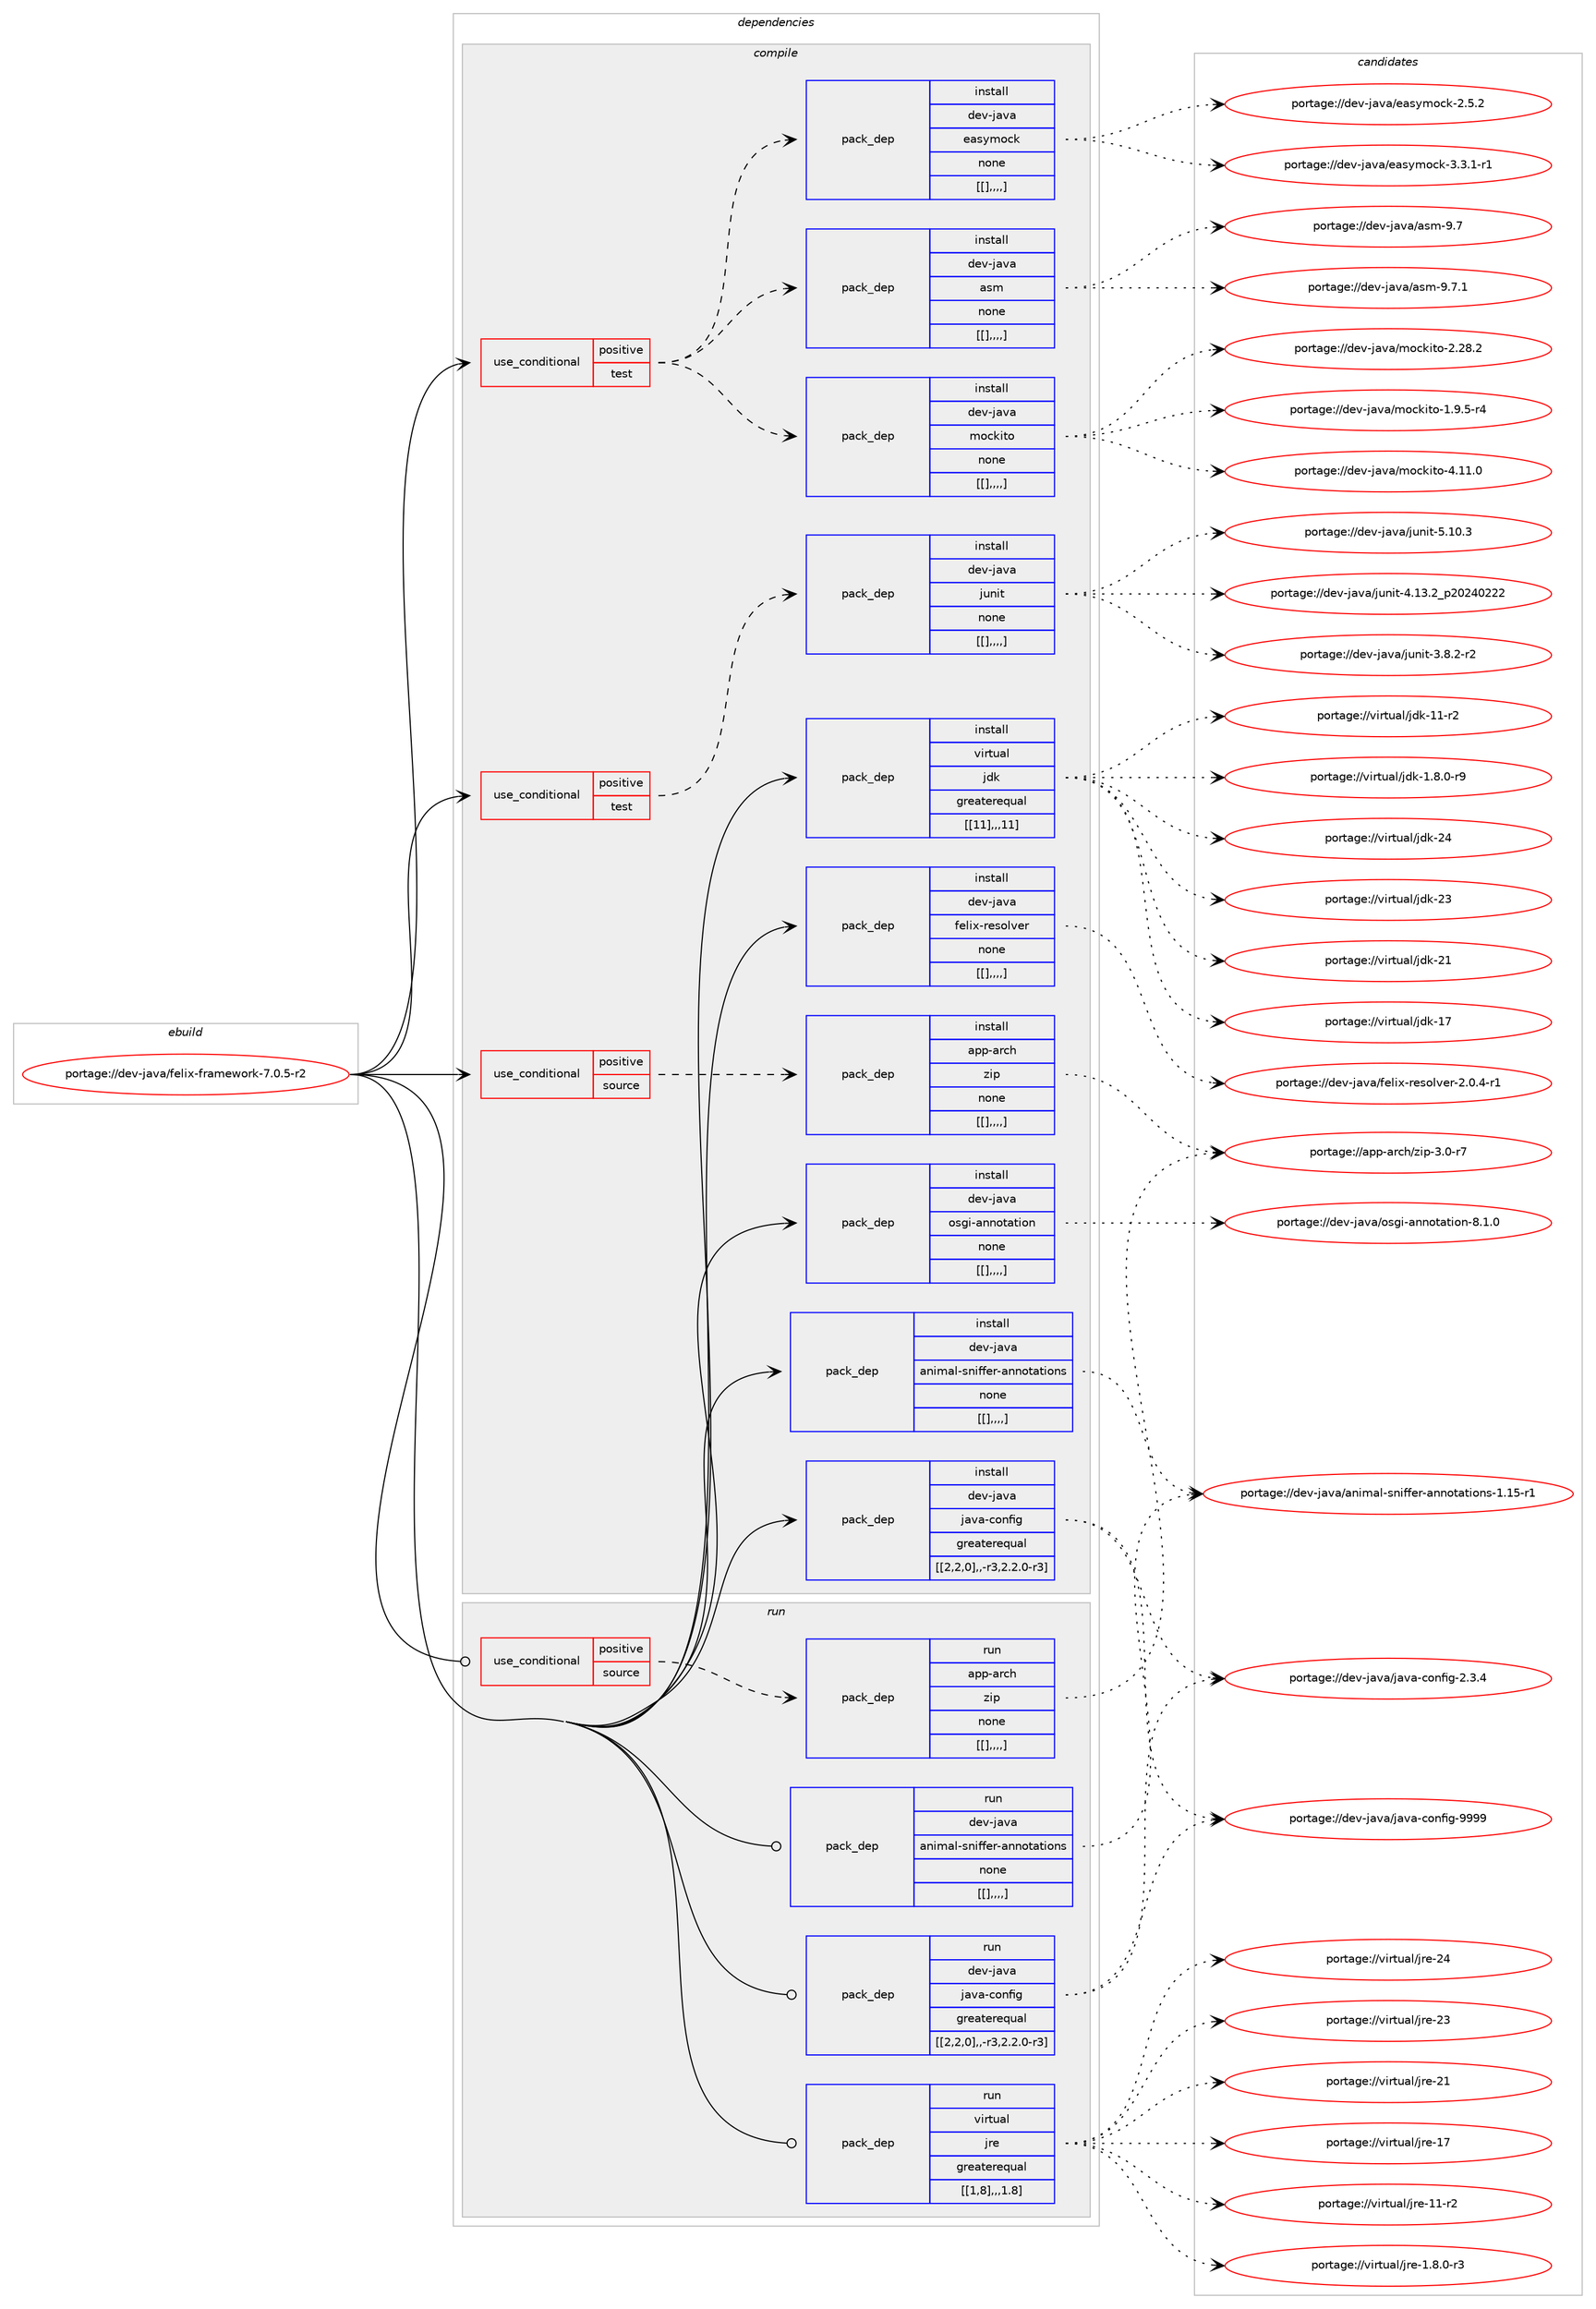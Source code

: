 digraph prolog {

# *************
# Graph options
# *************

newrank=true;
concentrate=true;
compound=true;
graph [rankdir=LR,fontname=Helvetica,fontsize=10,ranksep=1.5];#, ranksep=2.5, nodesep=0.2];
edge  [arrowhead=vee];
node  [fontname=Helvetica,fontsize=10];

# **********
# The ebuild
# **********

subgraph cluster_leftcol {
color=gray;
label=<<i>ebuild</i>>;
id [label="portage://dev-java/felix-framework-7.0.5-r2", color=red, width=4, href="../dev-java/felix-framework-7.0.5-r2.svg"];
}

# ****************
# The dependencies
# ****************

subgraph cluster_midcol {
color=gray;
label=<<i>dependencies</i>>;
subgraph cluster_compile {
fillcolor="#eeeeee";
style=filled;
label=<<i>compile</i>>;
subgraph cond23507 {
dependency97715 [label=<<TABLE BORDER="0" CELLBORDER="1" CELLSPACING="0" CELLPADDING="4"><TR><TD ROWSPAN="3" CELLPADDING="10">use_conditional</TD></TR><TR><TD>positive</TD></TR><TR><TD>source</TD></TR></TABLE>>, shape=none, color=red];
subgraph pack73099 {
dependency97751 [label=<<TABLE BORDER="0" CELLBORDER="1" CELLSPACING="0" CELLPADDING="4" WIDTH="220"><TR><TD ROWSPAN="6" CELLPADDING="30">pack_dep</TD></TR><TR><TD WIDTH="110">install</TD></TR><TR><TD>app-arch</TD></TR><TR><TD>zip</TD></TR><TR><TD>none</TD></TR><TR><TD>[[],,,,]</TD></TR></TABLE>>, shape=none, color=blue];
}
dependency97715:e -> dependency97751:w [weight=20,style="dashed",arrowhead="vee"];
}
id:e -> dependency97715:w [weight=20,style="solid",arrowhead="vee"];
subgraph cond23525 {
dependency97787 [label=<<TABLE BORDER="0" CELLBORDER="1" CELLSPACING="0" CELLPADDING="4"><TR><TD ROWSPAN="3" CELLPADDING="10">use_conditional</TD></TR><TR><TD>positive</TD></TR><TR><TD>test</TD></TR></TABLE>>, shape=none, color=red];
subgraph pack73180 {
dependency97881 [label=<<TABLE BORDER="0" CELLBORDER="1" CELLSPACING="0" CELLPADDING="4" WIDTH="220"><TR><TD ROWSPAN="6" CELLPADDING="30">pack_dep</TD></TR><TR><TD WIDTH="110">install</TD></TR><TR><TD>dev-java</TD></TR><TR><TD>asm</TD></TR><TR><TD>none</TD></TR><TR><TD>[[],,,,]</TD></TR></TABLE>>, shape=none, color=blue];
}
dependency97787:e -> dependency97881:w [weight=20,style="dashed",arrowhead="vee"];
subgraph pack73216 {
dependency97883 [label=<<TABLE BORDER="0" CELLBORDER="1" CELLSPACING="0" CELLPADDING="4" WIDTH="220"><TR><TD ROWSPAN="6" CELLPADDING="30">pack_dep</TD></TR><TR><TD WIDTH="110">install</TD></TR><TR><TD>dev-java</TD></TR><TR><TD>easymock</TD></TR><TR><TD>none</TD></TR><TR><TD>[[],,,,]</TD></TR></TABLE>>, shape=none, color=blue];
}
dependency97787:e -> dependency97883:w [weight=20,style="dashed",arrowhead="vee"];
subgraph pack73218 {
dependency97886 [label=<<TABLE BORDER="0" CELLBORDER="1" CELLSPACING="0" CELLPADDING="4" WIDTH="220"><TR><TD ROWSPAN="6" CELLPADDING="30">pack_dep</TD></TR><TR><TD WIDTH="110">install</TD></TR><TR><TD>dev-java</TD></TR><TR><TD>mockito</TD></TR><TR><TD>none</TD></TR><TR><TD>[[],,,,]</TD></TR></TABLE>>, shape=none, color=blue];
}
dependency97787:e -> dependency97886:w [weight=20,style="dashed",arrowhead="vee"];
}
id:e -> dependency97787:w [weight=20,style="solid",arrowhead="vee"];
subgraph cond23551 {
dependency97906 [label=<<TABLE BORDER="0" CELLBORDER="1" CELLSPACING="0" CELLPADDING="4"><TR><TD ROWSPAN="3" CELLPADDING="10">use_conditional</TD></TR><TR><TD>positive</TD></TR><TR><TD>test</TD></TR></TABLE>>, shape=none, color=red];
subgraph pack73238 {
dependency97928 [label=<<TABLE BORDER="0" CELLBORDER="1" CELLSPACING="0" CELLPADDING="4" WIDTH="220"><TR><TD ROWSPAN="6" CELLPADDING="30">pack_dep</TD></TR><TR><TD WIDTH="110">install</TD></TR><TR><TD>dev-java</TD></TR><TR><TD>junit</TD></TR><TR><TD>none</TD></TR><TR><TD>[[],,,,]</TD></TR></TABLE>>, shape=none, color=blue];
}
dependency97906:e -> dependency97928:w [weight=20,style="dashed",arrowhead="vee"];
}
id:e -> dependency97906:w [weight=20,style="solid",arrowhead="vee"];
subgraph pack73274 {
dependency97959 [label=<<TABLE BORDER="0" CELLBORDER="1" CELLSPACING="0" CELLPADDING="4" WIDTH="220"><TR><TD ROWSPAN="6" CELLPADDING="30">pack_dep</TD></TR><TR><TD WIDTH="110">install</TD></TR><TR><TD>dev-java</TD></TR><TR><TD>animal-sniffer-annotations</TD></TR><TR><TD>none</TD></TR><TR><TD>[[],,,,]</TD></TR></TABLE>>, shape=none, color=blue];
}
id:e -> dependency97959:w [weight=20,style="solid",arrowhead="vee"];
subgraph pack73279 {
dependency97968 [label=<<TABLE BORDER="0" CELLBORDER="1" CELLSPACING="0" CELLPADDING="4" WIDTH="220"><TR><TD ROWSPAN="6" CELLPADDING="30">pack_dep</TD></TR><TR><TD WIDTH="110">install</TD></TR><TR><TD>dev-java</TD></TR><TR><TD>felix-resolver</TD></TR><TR><TD>none</TD></TR><TR><TD>[[],,,,]</TD></TR></TABLE>>, shape=none, color=blue];
}
id:e -> dependency97968:w [weight=20,style="solid",arrowhead="vee"];
subgraph pack73284 {
dependency97974 [label=<<TABLE BORDER="0" CELLBORDER="1" CELLSPACING="0" CELLPADDING="4" WIDTH="220"><TR><TD ROWSPAN="6" CELLPADDING="30">pack_dep</TD></TR><TR><TD WIDTH="110">install</TD></TR><TR><TD>dev-java</TD></TR><TR><TD>java-config</TD></TR><TR><TD>greaterequal</TD></TR><TR><TD>[[2,2,0],,-r3,2.2.0-r3]</TD></TR></TABLE>>, shape=none, color=blue];
}
id:e -> dependency97974:w [weight=20,style="solid",arrowhead="vee"];
subgraph pack73290 {
dependency98014 [label=<<TABLE BORDER="0" CELLBORDER="1" CELLSPACING="0" CELLPADDING="4" WIDTH="220"><TR><TD ROWSPAN="6" CELLPADDING="30">pack_dep</TD></TR><TR><TD WIDTH="110">install</TD></TR><TR><TD>dev-java</TD></TR><TR><TD>osgi-annotation</TD></TR><TR><TD>none</TD></TR><TR><TD>[[],,,,]</TD></TR></TABLE>>, shape=none, color=blue];
}
id:e -> dependency98014:w [weight=20,style="solid",arrowhead="vee"];
subgraph pack73327 {
dependency98018 [label=<<TABLE BORDER="0" CELLBORDER="1" CELLSPACING="0" CELLPADDING="4" WIDTH="220"><TR><TD ROWSPAN="6" CELLPADDING="30">pack_dep</TD></TR><TR><TD WIDTH="110">install</TD></TR><TR><TD>virtual</TD></TR><TR><TD>jdk</TD></TR><TR><TD>greaterequal</TD></TR><TR><TD>[[11],,,11]</TD></TR></TABLE>>, shape=none, color=blue];
}
id:e -> dependency98018:w [weight=20,style="solid",arrowhead="vee"];
}
subgraph cluster_compileandrun {
fillcolor="#eeeeee";
style=filled;
label=<<i>compile and run</i>>;
}
subgraph cluster_run {
fillcolor="#eeeeee";
style=filled;
label=<<i>run</i>>;
subgraph cond23583 {
dependency98088 [label=<<TABLE BORDER="0" CELLBORDER="1" CELLSPACING="0" CELLPADDING="4"><TR><TD ROWSPAN="3" CELLPADDING="10">use_conditional</TD></TR><TR><TD>positive</TD></TR><TR><TD>source</TD></TR></TABLE>>, shape=none, color=red];
subgraph pack73418 {
dependency98136 [label=<<TABLE BORDER="0" CELLBORDER="1" CELLSPACING="0" CELLPADDING="4" WIDTH="220"><TR><TD ROWSPAN="6" CELLPADDING="30">pack_dep</TD></TR><TR><TD WIDTH="110">run</TD></TR><TR><TD>app-arch</TD></TR><TR><TD>zip</TD></TR><TR><TD>none</TD></TR><TR><TD>[[],,,,]</TD></TR></TABLE>>, shape=none, color=blue];
}
dependency98088:e -> dependency98136:w [weight=20,style="dashed",arrowhead="vee"];
}
id:e -> dependency98088:w [weight=20,style="solid",arrowhead="odot"];
subgraph pack73436 {
dependency98154 [label=<<TABLE BORDER="0" CELLBORDER="1" CELLSPACING="0" CELLPADDING="4" WIDTH="220"><TR><TD ROWSPAN="6" CELLPADDING="30">pack_dep</TD></TR><TR><TD WIDTH="110">run</TD></TR><TR><TD>dev-java</TD></TR><TR><TD>animal-sniffer-annotations</TD></TR><TR><TD>none</TD></TR><TR><TD>[[],,,,]</TD></TR></TABLE>>, shape=none, color=blue];
}
id:e -> dependency98154:w [weight=20,style="solid",arrowhead="odot"];
subgraph pack73441 {
dependency98244 [label=<<TABLE BORDER="0" CELLBORDER="1" CELLSPACING="0" CELLPADDING="4" WIDTH="220"><TR><TD ROWSPAN="6" CELLPADDING="30">pack_dep</TD></TR><TR><TD WIDTH="110">run</TD></TR><TR><TD>dev-java</TD></TR><TR><TD>java-config</TD></TR><TR><TD>greaterequal</TD></TR><TR><TD>[[2,2,0],,-r3,2.2.0-r3]</TD></TR></TABLE>>, shape=none, color=blue];
}
id:e -> dependency98244:w [weight=20,style="solid",arrowhead="odot"];
subgraph pack73512 {
dependency98276 [label=<<TABLE BORDER="0" CELLBORDER="1" CELLSPACING="0" CELLPADDING="4" WIDTH="220"><TR><TD ROWSPAN="6" CELLPADDING="30">pack_dep</TD></TR><TR><TD WIDTH="110">run</TD></TR><TR><TD>virtual</TD></TR><TR><TD>jre</TD></TR><TR><TD>greaterequal</TD></TR><TR><TD>[[1,8],,,1.8]</TD></TR></TABLE>>, shape=none, color=blue];
}
id:e -> dependency98276:w [weight=20,style="solid",arrowhead="odot"];
}
}

# **************
# The candidates
# **************

subgraph cluster_choices {
rank=same;
color=gray;
label=<<i>candidates</i>>;

subgraph choice72825 {
color=black;
nodesep=1;
choice9711211245971149910447122105112455146484511455 [label="portage://app-arch/zip-3.0-r7", color=red, width=4,href="../app-arch/zip-3.0-r7.svg"];
dependency97751:e -> choice9711211245971149910447122105112455146484511455:w [style=dotted,weight="100"];
}
subgraph choice72857 {
color=black;
nodesep=1;
choice1001011184510697118974797115109455746554649 [label="portage://dev-java/asm-9.7.1", color=red, width=4,href="../dev-java/asm-9.7.1.svg"];
choice100101118451069711897479711510945574655 [label="portage://dev-java/asm-9.7", color=red, width=4,href="../dev-java/asm-9.7.svg"];
dependency97881:e -> choice1001011184510697118974797115109455746554649:w [style=dotted,weight="100"];
dependency97881:e -> choice100101118451069711897479711510945574655:w [style=dotted,weight="100"];
}
subgraph choice72921 {
color=black;
nodesep=1;
choice1001011184510697118974710197115121109111991074551465146494511449 [label="portage://dev-java/easymock-3.3.1-r1", color=red, width=4,href="../dev-java/easymock-3.3.1-r1.svg"];
choice100101118451069711897471019711512110911199107455046534650 [label="portage://dev-java/easymock-2.5.2", color=red, width=4,href="../dev-java/easymock-2.5.2.svg"];
dependency97883:e -> choice1001011184510697118974710197115121109111991074551465146494511449:w [style=dotted,weight="100"];
dependency97883:e -> choice100101118451069711897471019711512110911199107455046534650:w [style=dotted,weight="100"];
}
subgraph choice72971 {
color=black;
nodesep=1;
choice100101118451069711897471091119910710511611145524649494648 [label="portage://dev-java/mockito-4.11.0", color=red, width=4,href="../dev-java/mockito-4.11.0.svg"];
choice100101118451069711897471091119910710511611145504650564650 [label="portage://dev-java/mockito-2.28.2", color=red, width=4,href="../dev-java/mockito-2.28.2.svg"];
choice10010111845106971189747109111991071051161114549465746534511452 [label="portage://dev-java/mockito-1.9.5-r4", color=red, width=4,href="../dev-java/mockito-1.9.5-r4.svg"];
dependency97886:e -> choice100101118451069711897471091119910710511611145524649494648:w [style=dotted,weight="100"];
dependency97886:e -> choice100101118451069711897471091119910710511611145504650564650:w [style=dotted,weight="100"];
dependency97886:e -> choice10010111845106971189747109111991071051161114549465746534511452:w [style=dotted,weight="100"];
}
subgraph choice73048 {
color=black;
nodesep=1;
choice1001011184510697118974710611711010511645534649484651 [label="portage://dev-java/junit-5.10.3", color=red, width=4,href="../dev-java/junit-5.10.3.svg"];
choice1001011184510697118974710611711010511645524649514650951125048505248505050 [label="portage://dev-java/junit-4.13.2_p20240222", color=red, width=4,href="../dev-java/junit-4.13.2_p20240222.svg"];
choice100101118451069711897471061171101051164551465646504511450 [label="portage://dev-java/junit-3.8.2-r2", color=red, width=4,href="../dev-java/junit-3.8.2-r2.svg"];
dependency97928:e -> choice1001011184510697118974710611711010511645534649484651:w [style=dotted,weight="100"];
dependency97928:e -> choice1001011184510697118974710611711010511645524649514650951125048505248505050:w [style=dotted,weight="100"];
dependency97928:e -> choice100101118451069711897471061171101051164551465646504511450:w [style=dotted,weight="100"];
}
subgraph choice73053 {
color=black;
nodesep=1;
choice1001011184510697118974797110105109971084511511010510210210111445971101101111169711610511111011545494649534511449 [label="portage://dev-java/animal-sniffer-annotations-1.15-r1", color=red, width=4,href="../dev-java/animal-sniffer-annotations-1.15-r1.svg"];
dependency97959:e -> choice1001011184510697118974797110105109971084511511010510210210111445971101101111169711610511111011545494649534511449:w [style=dotted,weight="100"];
}
subgraph choice73056 {
color=black;
nodesep=1;
choice10010111845106971189747102101108105120451141011151111081181011144550464846524511449 [label="portage://dev-java/felix-resolver-2.0.4-r1", color=red, width=4,href="../dev-java/felix-resolver-2.0.4-r1.svg"];
dependency97968:e -> choice10010111845106971189747102101108105120451141011151111081181011144550464846524511449:w [style=dotted,weight="100"];
}
subgraph choice73058 {
color=black;
nodesep=1;
choice10010111845106971189747106971189745991111101021051034557575757 [label="portage://dev-java/java-config-9999", color=red, width=4,href="../dev-java/java-config-9999.svg"];
choice1001011184510697118974710697118974599111110102105103455046514652 [label="portage://dev-java/java-config-2.3.4", color=red, width=4,href="../dev-java/java-config-2.3.4.svg"];
dependency97974:e -> choice10010111845106971189747106971189745991111101021051034557575757:w [style=dotted,weight="100"];
dependency97974:e -> choice1001011184510697118974710697118974599111110102105103455046514652:w [style=dotted,weight="100"];
}
subgraph choice73174 {
color=black;
nodesep=1;
choice10010111845106971189747111115103105459711011011111697116105111110455646494648 [label="portage://dev-java/osgi-annotation-8.1.0", color=red, width=4,href="../dev-java/osgi-annotation-8.1.0.svg"];
dependency98014:e -> choice10010111845106971189747111115103105459711011011111697116105111110455646494648:w [style=dotted,weight="100"];
}
subgraph choice73191 {
color=black;
nodesep=1;
choice1181051141161179710847106100107455052 [label="portage://virtual/jdk-24", color=red, width=4,href="../virtual/jdk-24.svg"];
choice1181051141161179710847106100107455051 [label="portage://virtual/jdk-23", color=red, width=4,href="../virtual/jdk-23.svg"];
choice1181051141161179710847106100107455049 [label="portage://virtual/jdk-21", color=red, width=4,href="../virtual/jdk-21.svg"];
choice1181051141161179710847106100107454955 [label="portage://virtual/jdk-17", color=red, width=4,href="../virtual/jdk-17.svg"];
choice11810511411611797108471061001074549494511450 [label="portage://virtual/jdk-11-r2", color=red, width=4,href="../virtual/jdk-11-r2.svg"];
choice11810511411611797108471061001074549465646484511457 [label="portage://virtual/jdk-1.8.0-r9", color=red, width=4,href="../virtual/jdk-1.8.0-r9.svg"];
dependency98018:e -> choice1181051141161179710847106100107455052:w [style=dotted,weight="100"];
dependency98018:e -> choice1181051141161179710847106100107455051:w [style=dotted,weight="100"];
dependency98018:e -> choice1181051141161179710847106100107455049:w [style=dotted,weight="100"];
dependency98018:e -> choice1181051141161179710847106100107454955:w [style=dotted,weight="100"];
dependency98018:e -> choice11810511411611797108471061001074549494511450:w [style=dotted,weight="100"];
dependency98018:e -> choice11810511411611797108471061001074549465646484511457:w [style=dotted,weight="100"];
}
subgraph choice73213 {
color=black;
nodesep=1;
choice9711211245971149910447122105112455146484511455 [label="portage://app-arch/zip-3.0-r7", color=red, width=4,href="../app-arch/zip-3.0-r7.svg"];
dependency98136:e -> choice9711211245971149910447122105112455146484511455:w [style=dotted,weight="100"];
}
subgraph choice73258 {
color=black;
nodesep=1;
choice1001011184510697118974797110105109971084511511010510210210111445971101101111169711610511111011545494649534511449 [label="portage://dev-java/animal-sniffer-annotations-1.15-r1", color=red, width=4,href="../dev-java/animal-sniffer-annotations-1.15-r1.svg"];
dependency98154:e -> choice1001011184510697118974797110105109971084511511010510210210111445971101101111169711610511111011545494649534511449:w [style=dotted,weight="100"];
}
subgraph choice73278 {
color=black;
nodesep=1;
choice10010111845106971189747106971189745991111101021051034557575757 [label="portage://dev-java/java-config-9999", color=red, width=4,href="../dev-java/java-config-9999.svg"];
choice1001011184510697118974710697118974599111110102105103455046514652 [label="portage://dev-java/java-config-2.3.4", color=red, width=4,href="../dev-java/java-config-2.3.4.svg"];
dependency98244:e -> choice10010111845106971189747106971189745991111101021051034557575757:w [style=dotted,weight="100"];
dependency98244:e -> choice1001011184510697118974710697118974599111110102105103455046514652:w [style=dotted,weight="100"];
}
subgraph choice73328 {
color=black;
nodesep=1;
choice1181051141161179710847106114101455052 [label="portage://virtual/jre-24", color=red, width=4,href="../virtual/jre-24.svg"];
choice1181051141161179710847106114101455051 [label="portage://virtual/jre-23", color=red, width=4,href="../virtual/jre-23.svg"];
choice1181051141161179710847106114101455049 [label="portage://virtual/jre-21", color=red, width=4,href="../virtual/jre-21.svg"];
choice1181051141161179710847106114101454955 [label="portage://virtual/jre-17", color=red, width=4,href="../virtual/jre-17.svg"];
choice11810511411611797108471061141014549494511450 [label="portage://virtual/jre-11-r2", color=red, width=4,href="../virtual/jre-11-r2.svg"];
choice11810511411611797108471061141014549465646484511451 [label="portage://virtual/jre-1.8.0-r3", color=red, width=4,href="../virtual/jre-1.8.0-r3.svg"];
dependency98276:e -> choice1181051141161179710847106114101455052:w [style=dotted,weight="100"];
dependency98276:e -> choice1181051141161179710847106114101455051:w [style=dotted,weight="100"];
dependency98276:e -> choice1181051141161179710847106114101455049:w [style=dotted,weight="100"];
dependency98276:e -> choice1181051141161179710847106114101454955:w [style=dotted,weight="100"];
dependency98276:e -> choice11810511411611797108471061141014549494511450:w [style=dotted,weight="100"];
dependency98276:e -> choice11810511411611797108471061141014549465646484511451:w [style=dotted,weight="100"];
}
}

}
